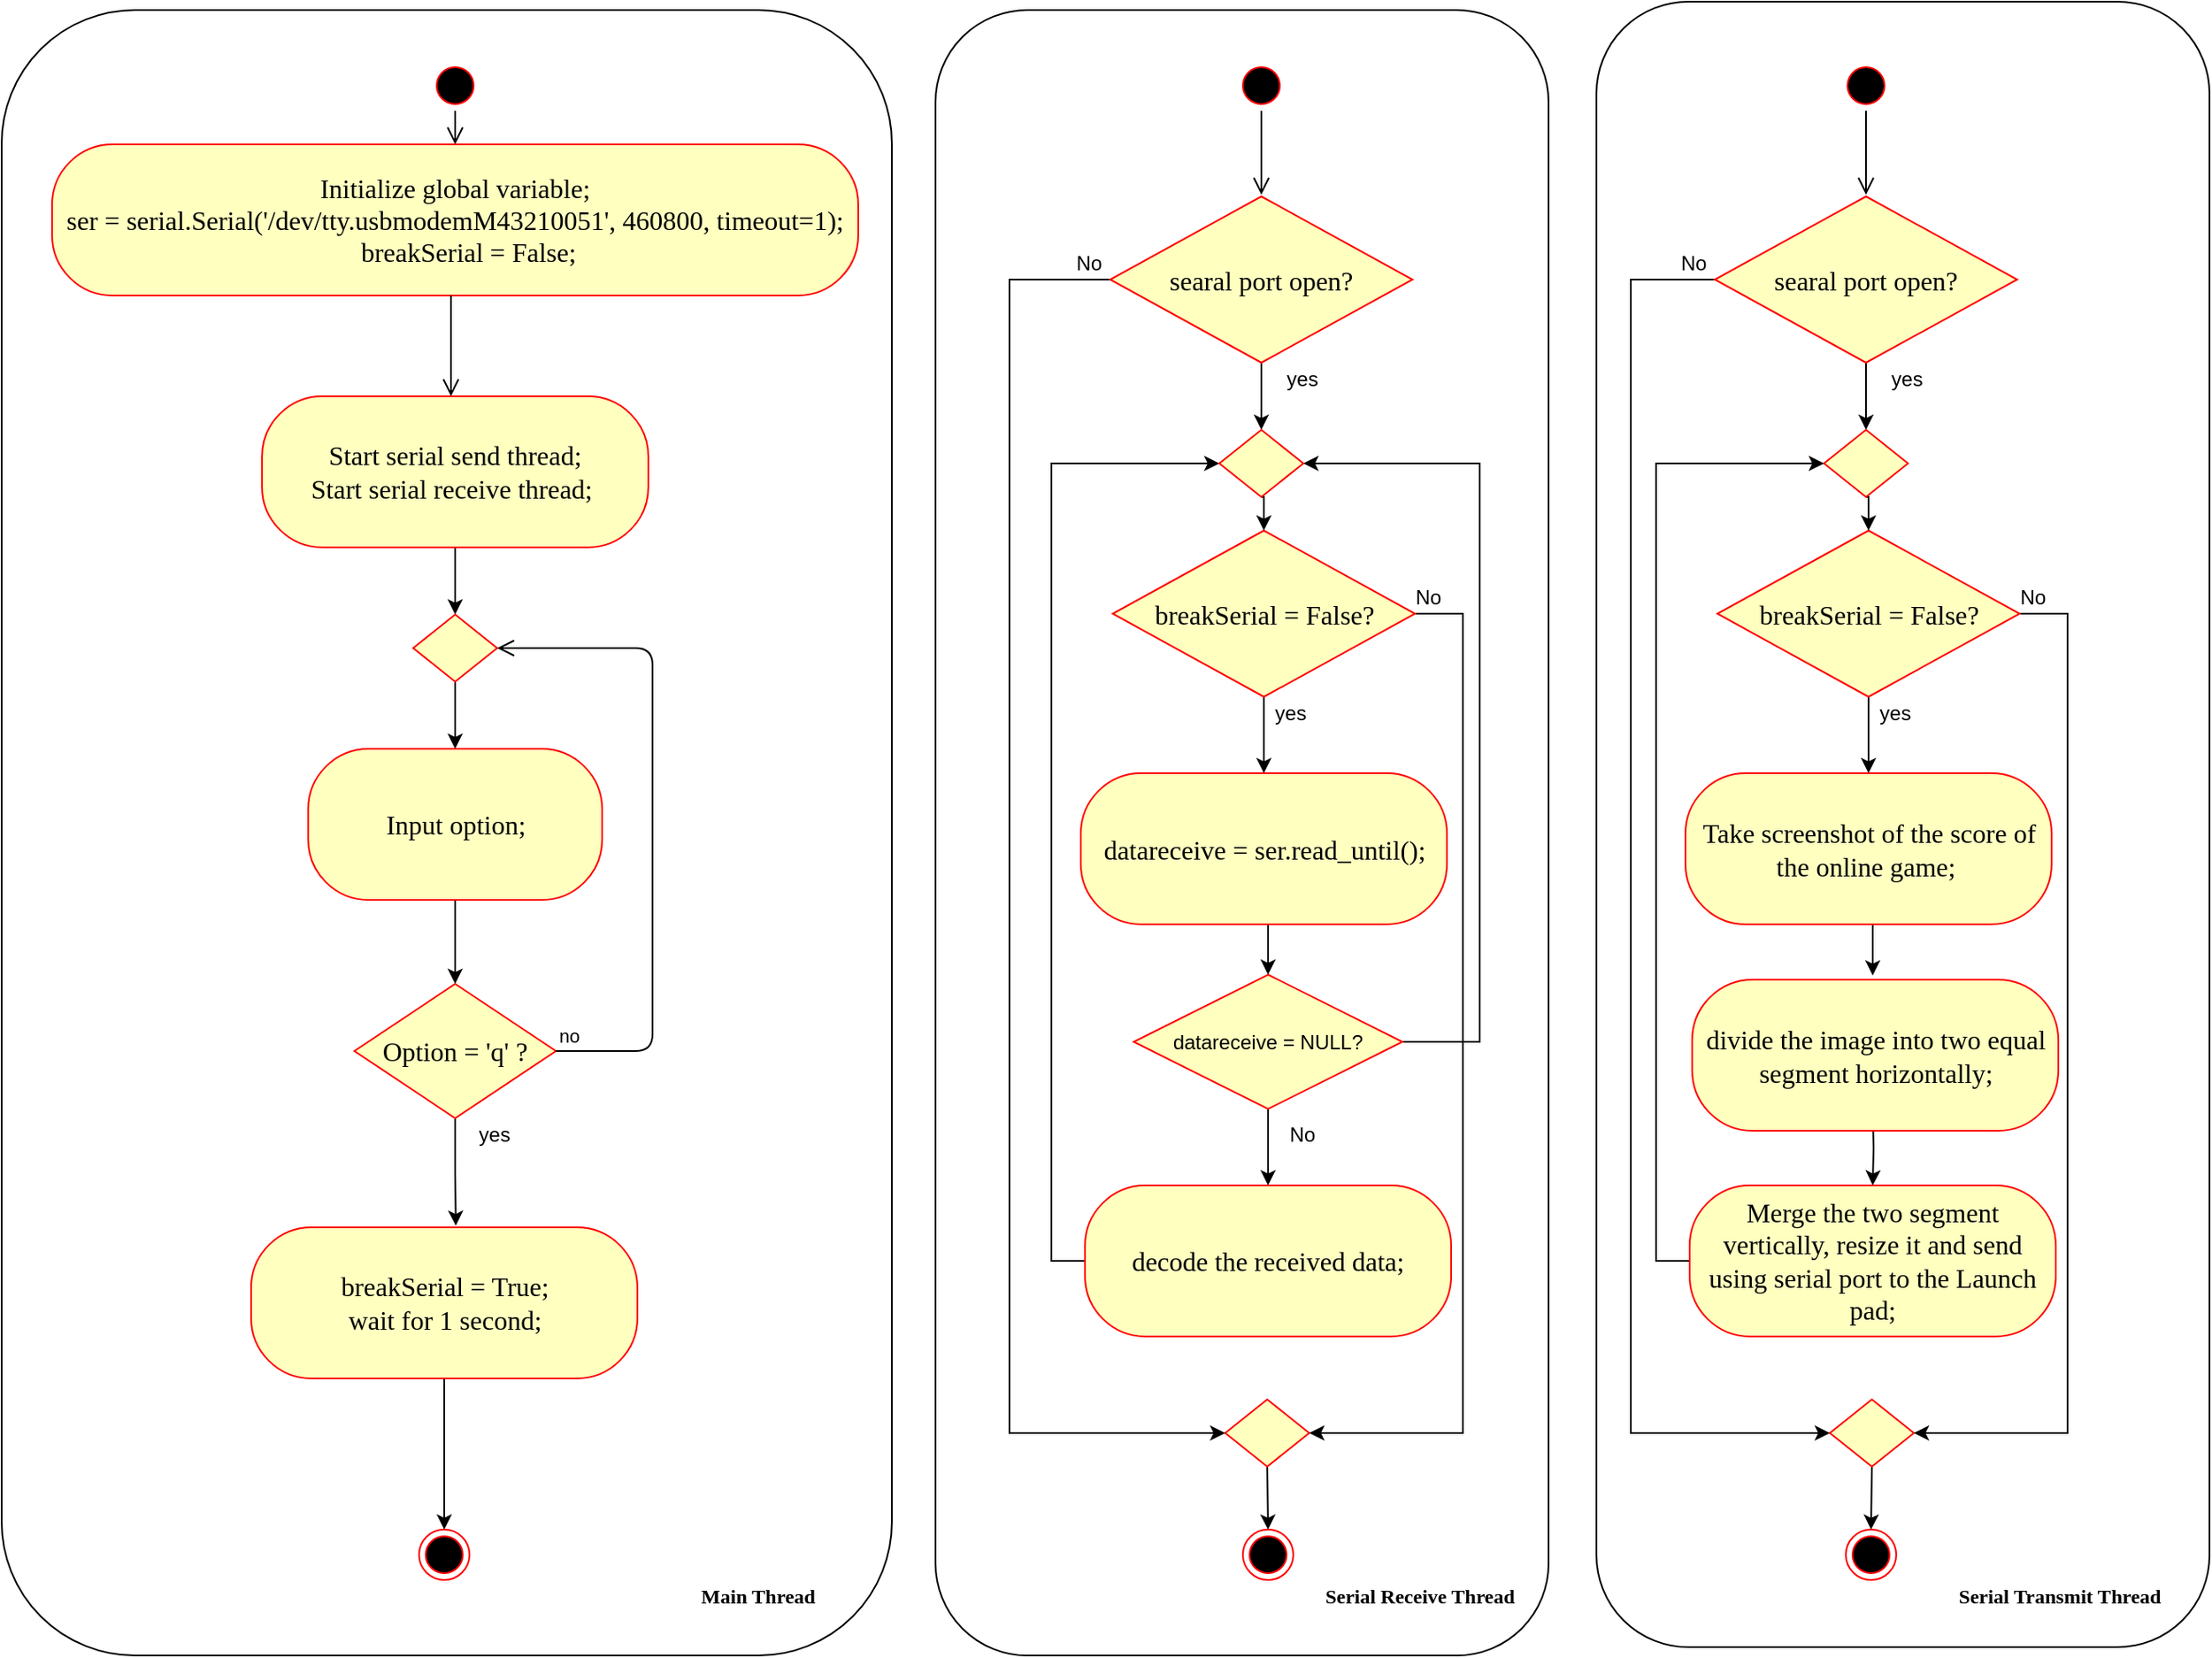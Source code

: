 <mxfile version="12.3.0" type="device" pages="1"><diagram id="6Cvo71vtBXoJaobv-San" name="Page-1"><mxGraphModel dx="2370" dy="1610" grid="1" gridSize="10" guides="1" tooltips="1" connect="1" arrows="1" fold="1" page="1" pageScale="1" pageWidth="850" pageHeight="1100" math="0" shadow="0"><root><mxCell id="0"/><mxCell id="1" parent="0"/><mxCell id="21hbCl7fgbwtV1augSnz-92" value="" style="rounded=1;whiteSpace=wrap;html=1;" vertex="1" parent="1"><mxGeometry x="949.5" y="85" width="365" height="980" as="geometry"/></mxCell><mxCell id="21hbCl7fgbwtV1augSnz-89" value="" style="rounded=1;whiteSpace=wrap;html=1;" vertex="1" parent="1"><mxGeometry x="556" y="90" width="365" height="980" as="geometry"/></mxCell><mxCell id="21hbCl7fgbwtV1augSnz-87" value="" style="rounded=1;whiteSpace=wrap;html=1;" vertex="1" parent="1"><mxGeometry y="90" width="530" height="980" as="geometry"/></mxCell><mxCell id="21hbCl7fgbwtV1augSnz-1" value="" style="ellipse;html=1;shape=startState;fillColor=#000000;strokeColor=#ff0000;" vertex="1" parent="1"><mxGeometry x="255" y="120" width="30" height="30" as="geometry"/></mxCell><mxCell id="21hbCl7fgbwtV1augSnz-2" value="" style="edgeStyle=orthogonalEdgeStyle;html=1;verticalAlign=bottom;endArrow=open;endSize=8;strokeColor=#000000;" edge="1" source="21hbCl7fgbwtV1augSnz-1" parent="1" target="21hbCl7fgbwtV1augSnz-3"><mxGeometry relative="1" as="geometry"><mxPoint x="142.5" y="140" as="targetPoint"/><Array as="points"><mxPoint x="277.5" y="140"/><mxPoint x="275.5" y="140"/></Array></mxGeometry></mxCell><mxCell id="21hbCl7fgbwtV1augSnz-3" value="&lt;font face=&quot;Times New Roman&quot;&gt;&lt;span style=&quot;font-size: 16px&quot;&gt;Initialize global variable;&lt;/span&gt;&lt;br&gt;&lt;div&gt;&lt;span style=&quot;font-size: 16px&quot;&gt;ser = serial.Serial('/dev/tty.usbmodemM43210051', 460800, timeout=1);&lt;/span&gt;&lt;/div&gt;&lt;div&gt;&lt;span style=&quot;font-size: 16px&quot;&gt;&amp;nbsp; &amp;nbsp; breakSerial = False;&lt;/span&gt;&lt;/div&gt;&lt;/font&gt;" style="rounded=1;whiteSpace=wrap;html=1;arcSize=40;fontColor=#000000;fillColor=#ffffc0;strokeColor=#ff0000;" vertex="1" parent="1"><mxGeometry x="30" y="170" width="480" height="90" as="geometry"/></mxCell><mxCell id="21hbCl7fgbwtV1augSnz-4" value="" style="edgeStyle=orthogonalEdgeStyle;html=1;verticalAlign=bottom;endArrow=open;endSize=8;strokeColor=#000000;" edge="1" source="21hbCl7fgbwtV1augSnz-3" parent="1"><mxGeometry relative="1" as="geometry"><mxPoint x="267.5" y="320" as="targetPoint"/><Array as="points"><mxPoint x="267.5" y="310"/></Array></mxGeometry></mxCell><mxCell id="21hbCl7fgbwtV1augSnz-12" style="edgeStyle=orthogonalEdgeStyle;rounded=0;orthogonalLoop=1;jettySize=auto;html=1;exitX=0.5;exitY=1;exitDx=0;exitDy=0;entryX=0.5;entryY=0;entryDx=0;entryDy=0;" edge="1" parent="1" source="21hbCl7fgbwtV1augSnz-5" target="21hbCl7fgbwtV1augSnz-6"><mxGeometry relative="1" as="geometry"/></mxCell><mxCell id="21hbCl7fgbwtV1augSnz-5" value="&lt;font face=&quot;Times New Roman&quot;&gt;&lt;span style=&quot;font-size: 16px&quot;&gt;Start serial send thread;&lt;br&gt;Start serial receive thread;&amp;nbsp;&lt;/span&gt;&lt;/font&gt;" style="rounded=1;whiteSpace=wrap;html=1;arcSize=40;fontColor=#000000;fillColor=#ffffc0;strokeColor=#ff0000;" vertex="1" parent="1"><mxGeometry x="155" y="320" width="230" height="90" as="geometry"/></mxCell><mxCell id="21hbCl7fgbwtV1augSnz-13" style="edgeStyle=orthogonalEdgeStyle;rounded=0;orthogonalLoop=1;jettySize=auto;html=1;exitX=0.5;exitY=1;exitDx=0;exitDy=0;" edge="1" parent="1" source="21hbCl7fgbwtV1augSnz-6" target="21hbCl7fgbwtV1augSnz-9"><mxGeometry relative="1" as="geometry"/></mxCell><mxCell id="21hbCl7fgbwtV1augSnz-6" value="" style="rhombus;whiteSpace=wrap;html=1;fillColor=#ffffc0;strokeColor=#ff0000;" vertex="1" parent="1"><mxGeometry x="245" y="450" width="50" height="40" as="geometry"/></mxCell><mxCell id="21hbCl7fgbwtV1augSnz-14" style="edgeStyle=orthogonalEdgeStyle;rounded=0;orthogonalLoop=1;jettySize=auto;html=1;exitX=0.5;exitY=1;exitDx=0;exitDy=0;entryX=0.5;entryY=0;entryDx=0;entryDy=0;" edge="1" parent="1" source="21hbCl7fgbwtV1augSnz-9" target="21hbCl7fgbwtV1augSnz-10"><mxGeometry relative="1" as="geometry"/></mxCell><mxCell id="21hbCl7fgbwtV1augSnz-9" value="&lt;font face=&quot;Times New Roman&quot;&gt;&lt;span style=&quot;font-size: 16px&quot;&gt;Input option;&lt;/span&gt;&lt;/font&gt;" style="rounded=1;whiteSpace=wrap;html=1;arcSize=40;fontColor=#000000;fillColor=#ffffc0;strokeColor=#ff0000;" vertex="1" parent="1"><mxGeometry x="182.5" y="530" width="175" height="90" as="geometry"/></mxCell><mxCell id="21hbCl7fgbwtV1augSnz-19" style="edgeStyle=orthogonalEdgeStyle;rounded=0;orthogonalLoop=1;jettySize=auto;html=1;exitX=0.5;exitY=1;exitDx=0;exitDy=0;entryX=0.53;entryY=-0.011;entryDx=0;entryDy=0;entryPerimeter=0;" edge="1" parent="1" source="21hbCl7fgbwtV1augSnz-10" target="21hbCl7fgbwtV1augSnz-15"><mxGeometry relative="1" as="geometry"/></mxCell><mxCell id="21hbCl7fgbwtV1augSnz-10" value="&lt;font face=&quot;Times New Roman&quot; style=&quot;font-size: 16px&quot;&gt;Option = 'q' ?&lt;/font&gt;" style="rhombus;whiteSpace=wrap;html=1;fillColor=#ffffc0;strokeColor=#ff0000;" vertex="1" parent="1"><mxGeometry x="210" y="670" width="120" height="80" as="geometry"/></mxCell><mxCell id="21hbCl7fgbwtV1augSnz-11" value="no" style="edgeStyle=orthogonalEdgeStyle;html=1;align=left;verticalAlign=bottom;endArrow=open;endSize=8;strokeColor=#000000;entryX=1;entryY=0.5;entryDx=0;entryDy=0;" edge="1" parent="1" source="21hbCl7fgbwtV1augSnz-10" target="21hbCl7fgbwtV1augSnz-6"><mxGeometry x="-1" relative="1" as="geometry"><mxPoint x="397.5" y="710" as="targetPoint"/><Array as="points"><mxPoint x="387.5" y="710"/><mxPoint x="387.5" y="470"/></Array></mxGeometry></mxCell><mxCell id="21hbCl7fgbwtV1augSnz-17" style="edgeStyle=orthogonalEdgeStyle;rounded=0;orthogonalLoop=1;jettySize=auto;html=1;exitX=0.5;exitY=1;exitDx=0;exitDy=0;entryX=0.5;entryY=0;entryDx=0;entryDy=0;" edge="1" parent="1" source="21hbCl7fgbwtV1augSnz-15" target="21hbCl7fgbwtV1augSnz-16"><mxGeometry relative="1" as="geometry"/></mxCell><mxCell id="21hbCl7fgbwtV1augSnz-15" value="&lt;font face=&quot;Times New Roman&quot; style=&quot;font-size: 16px&quot;&gt;&lt;span&gt;breakSerial = True;&lt;br&gt;&lt;/span&gt;wait for 1 second;&lt;/font&gt;" style="rounded=1;whiteSpace=wrap;html=1;arcSize=40;fontColor=#000000;fillColor=#ffffc0;strokeColor=#ff0000;" vertex="1" parent="1"><mxGeometry x="148.5" y="815" width="230" height="90" as="geometry"/></mxCell><mxCell id="21hbCl7fgbwtV1augSnz-16" value="" style="ellipse;html=1;shape=endState;fillColor=#000000;strokeColor=#ff0000;" vertex="1" parent="1"><mxGeometry x="248.5" y="995" width="30" height="30" as="geometry"/></mxCell><mxCell id="21hbCl7fgbwtV1augSnz-20" value="yes" style="text;html=1;align=center;verticalAlign=middle;resizable=0;points=[];;autosize=1;" vertex="1" parent="1"><mxGeometry x="277.5" y="750" width="30" height="20" as="geometry"/></mxCell><mxCell id="21hbCl7fgbwtV1augSnz-21" value="" style="ellipse;html=1;shape=startState;fillColor=#000000;strokeColor=#ff0000;" vertex="1" parent="1"><mxGeometry x="735" y="120" width="30" height="30" as="geometry"/></mxCell><mxCell id="21hbCl7fgbwtV1augSnz-22" value="" style="edgeStyle=orthogonalEdgeStyle;html=1;verticalAlign=bottom;endArrow=open;endSize=8;strokeColor=#000000;" edge="1" parent="1" source="21hbCl7fgbwtV1augSnz-21"><mxGeometry relative="1" as="geometry"><mxPoint x="750" y="200" as="targetPoint"/><Array as="points"><mxPoint x="757.5" y="140"/><mxPoint x="755.5" y="140"/></Array></mxGeometry></mxCell><mxCell id="21hbCl7fgbwtV1augSnz-60" style="edgeStyle=orthogonalEdgeStyle;rounded=0;orthogonalLoop=1;jettySize=auto;html=1;exitX=0.5;exitY=1;exitDx=0;exitDy=0;entryX=0.5;entryY=0;entryDx=0;entryDy=0;strokeColor=#000000;" edge="1" parent="1" source="21hbCl7fgbwtV1augSnz-28" target="21hbCl7fgbwtV1augSnz-36"><mxGeometry relative="1" as="geometry"/></mxCell><mxCell id="21hbCl7fgbwtV1augSnz-28" value="" style="rhombus;whiteSpace=wrap;html=1;fillColor=#ffffc0;strokeColor=#ff0000;" vertex="1" parent="1"><mxGeometry x="728.5" y="917.5" width="50" height="40" as="geometry"/></mxCell><mxCell id="21hbCl7fgbwtV1augSnz-52" style="edgeStyle=orthogonalEdgeStyle;rounded=0;orthogonalLoop=1;jettySize=auto;html=1;exitX=0.5;exitY=1;exitDx=0;exitDy=0;entryX=0.5;entryY=0;entryDx=0;entryDy=0;strokeColor=#000000;" edge="1" parent="1" source="21hbCl7fgbwtV1augSnz-32" target="21hbCl7fgbwtV1augSnz-48"><mxGeometry relative="1" as="geometry"/></mxCell><mxCell id="21hbCl7fgbwtV1augSnz-55" style="edgeStyle=orthogonalEdgeStyle;rounded=0;orthogonalLoop=1;jettySize=auto;html=1;exitX=1;exitY=0.5;exitDx=0;exitDy=0;entryX=1;entryY=0.5;entryDx=0;entryDy=0;strokeColor=#000000;" edge="1" parent="1" source="21hbCl7fgbwtV1augSnz-32" target="21hbCl7fgbwtV1augSnz-49"><mxGeometry relative="1" as="geometry"><Array as="points"><mxPoint x="880" y="705"/><mxPoint x="880" y="360"/></Array></mxGeometry></mxCell><mxCell id="21hbCl7fgbwtV1augSnz-32" value="datareceive = NULL?" style="rhombus;whiteSpace=wrap;html=1;fillColor=#ffffc0;strokeColor=#ff0000;" vertex="1" parent="1"><mxGeometry x="674" y="664.5" width="160" height="80" as="geometry"/></mxCell><mxCell id="21hbCl7fgbwtV1augSnz-36" value="" style="ellipse;html=1;shape=endState;fillColor=#000000;strokeColor=#ff0000;" vertex="1" parent="1"><mxGeometry x="739" y="995" width="30" height="30" as="geometry"/></mxCell><mxCell id="21hbCl7fgbwtV1augSnz-50" style="edgeStyle=orthogonalEdgeStyle;rounded=0;orthogonalLoop=1;jettySize=auto;html=1;exitX=0.5;exitY=1;exitDx=0;exitDy=0;entryX=0.5;entryY=0;entryDx=0;entryDy=0;strokeColor=#000000;" edge="1" parent="1" source="21hbCl7fgbwtV1augSnz-40" target="21hbCl7fgbwtV1augSnz-49"><mxGeometry relative="1" as="geometry"/></mxCell><mxCell id="21hbCl7fgbwtV1augSnz-58" style="edgeStyle=orthogonalEdgeStyle;rounded=0;orthogonalLoop=1;jettySize=auto;html=1;exitX=0;exitY=0.5;exitDx=0;exitDy=0;entryX=0;entryY=0.5;entryDx=0;entryDy=0;strokeColor=#000000;" edge="1" parent="1" source="21hbCl7fgbwtV1augSnz-40" target="21hbCl7fgbwtV1augSnz-28"><mxGeometry relative="1" as="geometry"><Array as="points"><mxPoint x="600" y="251"/><mxPoint x="600" y="938"/></Array></mxGeometry></mxCell><mxCell id="21hbCl7fgbwtV1augSnz-40" value="&lt;font face=&quot;Times New Roman&quot; style=&quot;font-size: 16px&quot;&gt;searal port open?&lt;/font&gt;" style="rhombus;whiteSpace=wrap;html=1;fillColor=#ffffc0;strokeColor=#ff0000;" vertex="1" parent="1"><mxGeometry x="660" y="201" width="180" height="99" as="geometry"/></mxCell><mxCell id="21hbCl7fgbwtV1augSnz-41" value="yes" style="text;html=1;align=center;verticalAlign=middle;resizable=0;points=[];;autosize=1;" vertex="1" parent="1"><mxGeometry x="759" y="300" width="30" height="20" as="geometry"/></mxCell><mxCell id="21hbCl7fgbwtV1augSnz-45" style="edgeStyle=orthogonalEdgeStyle;rounded=0;orthogonalLoop=1;jettySize=auto;html=1;exitX=0.5;exitY=1;exitDx=0;exitDy=0;entryX=0.5;entryY=0;entryDx=0;entryDy=0;strokeColor=#000000;" edge="1" parent="1" source="21hbCl7fgbwtV1augSnz-42" target="21hbCl7fgbwtV1augSnz-44"><mxGeometry relative="1" as="geometry"/></mxCell><mxCell id="21hbCl7fgbwtV1augSnz-56" style="edgeStyle=orthogonalEdgeStyle;rounded=0;orthogonalLoop=1;jettySize=auto;html=1;exitX=1;exitY=0.5;exitDx=0;exitDy=0;entryX=1;entryY=0.5;entryDx=0;entryDy=0;strokeColor=#000000;" edge="1" parent="1" source="21hbCl7fgbwtV1augSnz-42" target="21hbCl7fgbwtV1augSnz-28"><mxGeometry relative="1" as="geometry"><Array as="points"><mxPoint x="870" y="450"/><mxPoint x="870" y="938"/></Array></mxGeometry></mxCell><mxCell id="21hbCl7fgbwtV1augSnz-42" value="&lt;span style=&quot;font-family: &amp;#34;times new roman&amp;#34; ; font-size: 16px&quot;&gt;breakSerial = False?&lt;/span&gt;" style="rhombus;whiteSpace=wrap;html=1;fillColor=#ffffc0;strokeColor=#ff0000;" vertex="1" parent="1"><mxGeometry x="661.5" y="400" width="180" height="99" as="geometry"/></mxCell><mxCell id="21hbCl7fgbwtV1augSnz-47" style="edgeStyle=orthogonalEdgeStyle;rounded=0;orthogonalLoop=1;jettySize=auto;html=1;exitX=0.5;exitY=1;exitDx=0;exitDy=0;entryX=0.5;entryY=0;entryDx=0;entryDy=0;strokeColor=#000000;" edge="1" parent="1" source="21hbCl7fgbwtV1augSnz-44" target="21hbCl7fgbwtV1augSnz-32"><mxGeometry relative="1" as="geometry"/></mxCell><mxCell id="21hbCl7fgbwtV1augSnz-44" value="&lt;font face=&quot;Times New Roman&quot;&gt;&lt;span style=&quot;font-size: 16px&quot;&gt;datareceive = ser.read_until();&lt;/span&gt;&lt;/font&gt;" style="rounded=1;whiteSpace=wrap;html=1;arcSize=40;fontColor=#000000;fillColor=#ffffc0;strokeColor=#ff0000;" vertex="1" parent="1"><mxGeometry x="642.5" y="544.5" width="218" height="90" as="geometry"/></mxCell><mxCell id="21hbCl7fgbwtV1augSnz-46" value="yes" style="text;html=1;align=center;verticalAlign=middle;resizable=0;points=[];;autosize=1;" vertex="1" parent="1"><mxGeometry x="751.5" y="499" width="30" height="20" as="geometry"/></mxCell><mxCell id="21hbCl7fgbwtV1augSnz-54" style="edgeStyle=orthogonalEdgeStyle;rounded=0;orthogonalLoop=1;jettySize=auto;html=1;exitX=0;exitY=0.5;exitDx=0;exitDy=0;entryX=0;entryY=0.5;entryDx=0;entryDy=0;strokeColor=#000000;" edge="1" parent="1" source="21hbCl7fgbwtV1augSnz-48" target="21hbCl7fgbwtV1augSnz-49"><mxGeometry relative="1" as="geometry"/></mxCell><mxCell id="21hbCl7fgbwtV1augSnz-48" value="&lt;font face=&quot;Times New Roman&quot;&gt;&lt;span style=&quot;font-size: 16px&quot;&gt;decode the received data;&lt;/span&gt;&lt;/font&gt;" style="rounded=1;whiteSpace=wrap;html=1;arcSize=40;fontColor=#000000;fillColor=#ffffc0;strokeColor=#ff0000;" vertex="1" parent="1"><mxGeometry x="645" y="790" width="218" height="90" as="geometry"/></mxCell><mxCell id="21hbCl7fgbwtV1augSnz-51" style="edgeStyle=orthogonalEdgeStyle;rounded=0;orthogonalLoop=1;jettySize=auto;html=1;exitX=0.5;exitY=1;exitDx=0;exitDy=0;entryX=0.5;entryY=0;entryDx=0;entryDy=0;strokeColor=#000000;" edge="1" parent="1" source="21hbCl7fgbwtV1augSnz-49" target="21hbCl7fgbwtV1augSnz-42"><mxGeometry relative="1" as="geometry"/></mxCell><mxCell id="21hbCl7fgbwtV1augSnz-49" value="" style="rhombus;whiteSpace=wrap;html=1;fillColor=#ffffc0;strokeColor=#ff0000;" vertex="1" parent="1"><mxGeometry x="725" y="340" width="50" height="40" as="geometry"/></mxCell><mxCell id="21hbCl7fgbwtV1augSnz-53" value="No" style="text;html=1;align=center;verticalAlign=middle;resizable=0;points=[];;autosize=1;" vertex="1" parent="1"><mxGeometry x="759" y="750" width="30" height="20" as="geometry"/></mxCell><mxCell id="21hbCl7fgbwtV1augSnz-57" value="No" style="text;html=1;align=center;verticalAlign=middle;resizable=0;points=[];;autosize=1;" vertex="1" parent="1"><mxGeometry x="834" y="429.5" width="30" height="20" as="geometry"/></mxCell><mxCell id="21hbCl7fgbwtV1augSnz-59" value="No" style="text;html=1;align=center;verticalAlign=middle;resizable=0;points=[];;autosize=1;" vertex="1" parent="1"><mxGeometry x="631.5" y="230.5" width="30" height="20" as="geometry"/></mxCell><mxCell id="21hbCl7fgbwtV1augSnz-61" value="" style="ellipse;html=1;shape=startState;fillColor=#000000;strokeColor=#ff0000;" vertex="1" parent="1"><mxGeometry x="1095" y="120" width="30" height="30" as="geometry"/></mxCell><mxCell id="21hbCl7fgbwtV1augSnz-62" value="" style="edgeStyle=orthogonalEdgeStyle;html=1;verticalAlign=bottom;endArrow=open;endSize=8;strokeColor=#000000;" edge="1" parent="1" source="21hbCl7fgbwtV1augSnz-61"><mxGeometry relative="1" as="geometry"><mxPoint x="1110" y="200" as="targetPoint"/><Array as="points"><mxPoint x="1117.5" y="140"/><mxPoint x="1115.5" y="140"/></Array></mxGeometry></mxCell><mxCell id="21hbCl7fgbwtV1augSnz-63" style="edgeStyle=orthogonalEdgeStyle;rounded=0;orthogonalLoop=1;jettySize=auto;html=1;exitX=0.5;exitY=1;exitDx=0;exitDy=0;entryX=0.5;entryY=0;entryDx=0;entryDy=0;strokeColor=#000000;" edge="1" parent="1" source="21hbCl7fgbwtV1augSnz-64" target="21hbCl7fgbwtV1augSnz-68"><mxGeometry relative="1" as="geometry"/></mxCell><mxCell id="21hbCl7fgbwtV1augSnz-64" value="" style="rhombus;whiteSpace=wrap;html=1;fillColor=#ffffc0;strokeColor=#ff0000;" vertex="1" parent="1"><mxGeometry x="1088.5" y="917.5" width="50" height="40" as="geometry"/></mxCell><mxCell id="21hbCl7fgbwtV1augSnz-65" style="edgeStyle=orthogonalEdgeStyle;rounded=0;orthogonalLoop=1;jettySize=auto;html=1;exitX=0.5;exitY=1;exitDx=0;exitDy=0;entryX=0.5;entryY=0;entryDx=0;entryDy=0;strokeColor=#000000;" edge="1" parent="1" target="21hbCl7fgbwtV1augSnz-80"><mxGeometry relative="1" as="geometry"><mxPoint x="1114" y="745" as="sourcePoint"/></mxGeometry></mxCell><mxCell id="21hbCl7fgbwtV1augSnz-68" value="" style="ellipse;html=1;shape=endState;fillColor=#000000;strokeColor=#ff0000;" vertex="1" parent="1"><mxGeometry x="1098" y="995" width="30" height="30" as="geometry"/></mxCell><mxCell id="21hbCl7fgbwtV1augSnz-69" style="edgeStyle=orthogonalEdgeStyle;rounded=0;orthogonalLoop=1;jettySize=auto;html=1;exitX=0.5;exitY=1;exitDx=0;exitDy=0;entryX=0.5;entryY=0;entryDx=0;entryDy=0;strokeColor=#000000;" edge="1" parent="1" source="21hbCl7fgbwtV1augSnz-71" target="21hbCl7fgbwtV1augSnz-82"><mxGeometry relative="1" as="geometry"/></mxCell><mxCell id="21hbCl7fgbwtV1augSnz-94" style="edgeStyle=orthogonalEdgeStyle;rounded=0;orthogonalLoop=1;jettySize=auto;html=1;exitX=0;exitY=0.5;exitDx=0;exitDy=0;entryX=0;entryY=0.5;entryDx=0;entryDy=0;strokeColor=#000000;" edge="1" parent="1" source="21hbCl7fgbwtV1augSnz-71" target="21hbCl7fgbwtV1augSnz-64"><mxGeometry relative="1" as="geometry"><Array as="points"><mxPoint x="970" y="250"/><mxPoint x="970" y="938"/></Array></mxGeometry></mxCell><mxCell id="21hbCl7fgbwtV1augSnz-71" value="&lt;font face=&quot;Times New Roman&quot; style=&quot;font-size: 16px&quot;&gt;searal port open?&lt;/font&gt;" style="rhombus;whiteSpace=wrap;html=1;fillColor=#ffffc0;strokeColor=#ff0000;" vertex="1" parent="1"><mxGeometry x="1020" y="201" width="180" height="99" as="geometry"/></mxCell><mxCell id="21hbCl7fgbwtV1augSnz-72" value="yes" style="text;html=1;align=center;verticalAlign=middle;resizable=0;points=[];;autosize=1;" vertex="1" parent="1"><mxGeometry x="1119" y="300" width="30" height="20" as="geometry"/></mxCell><mxCell id="21hbCl7fgbwtV1augSnz-73" style="edgeStyle=orthogonalEdgeStyle;rounded=0;orthogonalLoop=1;jettySize=auto;html=1;exitX=0.5;exitY=1;exitDx=0;exitDy=0;entryX=0.5;entryY=0;entryDx=0;entryDy=0;strokeColor=#000000;" edge="1" parent="1" source="21hbCl7fgbwtV1augSnz-75" target="21hbCl7fgbwtV1augSnz-77"><mxGeometry relative="1" as="geometry"/></mxCell><mxCell id="21hbCl7fgbwtV1augSnz-74" style="edgeStyle=orthogonalEdgeStyle;rounded=0;orthogonalLoop=1;jettySize=auto;html=1;exitX=1;exitY=0.5;exitDx=0;exitDy=0;entryX=1;entryY=0.5;entryDx=0;entryDy=0;strokeColor=#000000;" edge="1" parent="1" source="21hbCl7fgbwtV1augSnz-75" target="21hbCl7fgbwtV1augSnz-64"><mxGeometry relative="1" as="geometry"><Array as="points"><mxPoint x="1230" y="450"/><mxPoint x="1230" y="938"/></Array></mxGeometry></mxCell><mxCell id="21hbCl7fgbwtV1augSnz-75" value="&lt;span style=&quot;font-family: &amp;#34;times new roman&amp;#34; ; font-size: 16px&quot;&gt;breakSerial = False?&lt;/span&gt;" style="rhombus;whiteSpace=wrap;html=1;fillColor=#ffffc0;strokeColor=#ff0000;" vertex="1" parent="1"><mxGeometry x="1021.5" y="400" width="180" height="99" as="geometry"/></mxCell><mxCell id="21hbCl7fgbwtV1augSnz-76" style="edgeStyle=orthogonalEdgeStyle;rounded=0;orthogonalLoop=1;jettySize=auto;html=1;exitX=0.5;exitY=1;exitDx=0;exitDy=0;entryX=0.5;entryY=0;entryDx=0;entryDy=0;strokeColor=#000000;" edge="1" parent="1" source="21hbCl7fgbwtV1augSnz-77"><mxGeometry relative="1" as="geometry"><mxPoint x="1114" y="665" as="targetPoint"/></mxGeometry></mxCell><mxCell id="21hbCl7fgbwtV1augSnz-77" value="&lt;font face=&quot;Times New Roman&quot;&gt;&lt;span style=&quot;font-size: 16px&quot;&gt;Take screenshot of the score of the online game;&amp;nbsp;&lt;/span&gt;&lt;/font&gt;" style="rounded=1;whiteSpace=wrap;html=1;arcSize=40;fontColor=#000000;fillColor=#ffffc0;strokeColor=#ff0000;" vertex="1" parent="1"><mxGeometry x="1002.5" y="544.5" width="218" height="90" as="geometry"/></mxCell><mxCell id="21hbCl7fgbwtV1augSnz-78" value="yes" style="text;html=1;align=center;verticalAlign=middle;resizable=0;points=[];;autosize=1;" vertex="1" parent="1"><mxGeometry x="1111.5" y="499" width="30" height="20" as="geometry"/></mxCell><mxCell id="21hbCl7fgbwtV1augSnz-79" style="edgeStyle=orthogonalEdgeStyle;rounded=0;orthogonalLoop=1;jettySize=auto;html=1;exitX=0;exitY=0.5;exitDx=0;exitDy=0;entryX=0;entryY=0.5;entryDx=0;entryDy=0;strokeColor=#000000;" edge="1" parent="1" source="21hbCl7fgbwtV1augSnz-80" target="21hbCl7fgbwtV1augSnz-82"><mxGeometry relative="1" as="geometry"/></mxCell><mxCell id="21hbCl7fgbwtV1augSnz-80" value="&lt;font face=&quot;Times New Roman&quot;&gt;&lt;span style=&quot;font-size: 16px&quot;&gt;Merge the two segment vertically, resize it and send using serial port to the Launch pad;&lt;/span&gt;&lt;/font&gt;" style="rounded=1;whiteSpace=wrap;html=1;arcSize=40;fontColor=#000000;fillColor=#ffffc0;strokeColor=#ff0000;" vertex="1" parent="1"><mxGeometry x="1005" y="790" width="218" height="90" as="geometry"/></mxCell><mxCell id="21hbCl7fgbwtV1augSnz-81" style="edgeStyle=orthogonalEdgeStyle;rounded=0;orthogonalLoop=1;jettySize=auto;html=1;exitX=0.5;exitY=1;exitDx=0;exitDy=0;entryX=0.5;entryY=0;entryDx=0;entryDy=0;strokeColor=#000000;" edge="1" parent="1" source="21hbCl7fgbwtV1augSnz-82" target="21hbCl7fgbwtV1augSnz-75"><mxGeometry relative="1" as="geometry"/></mxCell><mxCell id="21hbCl7fgbwtV1augSnz-82" value="" style="rhombus;whiteSpace=wrap;html=1;fillColor=#ffffc0;strokeColor=#ff0000;" vertex="1" parent="1"><mxGeometry x="1085" y="340" width="50" height="40" as="geometry"/></mxCell><mxCell id="21hbCl7fgbwtV1augSnz-84" value="No" style="text;html=1;align=center;verticalAlign=middle;resizable=0;points=[];;autosize=1;" vertex="1" parent="1"><mxGeometry x="1194" y="429.5" width="30" height="20" as="geometry"/></mxCell><mxCell id="21hbCl7fgbwtV1augSnz-85" value="No" style="text;html=1;align=center;verticalAlign=middle;resizable=0;points=[];;autosize=1;" vertex="1" parent="1"><mxGeometry x="991.5" y="230.5" width="30" height="20" as="geometry"/></mxCell><mxCell id="21hbCl7fgbwtV1augSnz-86" value="&lt;font face=&quot;Times New Roman&quot;&gt;&lt;span style=&quot;font-size: 16px&quot;&gt;divide the image into two equal segment horizontally;&lt;/span&gt;&lt;/font&gt;" style="rounded=1;whiteSpace=wrap;html=1;arcSize=40;fontColor=#000000;fillColor=#ffffc0;strokeColor=#ff0000;" vertex="1" parent="1"><mxGeometry x="1006.5" y="667.5" width="218" height="90" as="geometry"/></mxCell><mxCell id="21hbCl7fgbwtV1augSnz-88" value="&lt;b&gt;&lt;font face=&quot;Times New Roman&quot;&gt;Main Thread&lt;/font&gt;&lt;/b&gt;" style="text;html=1;align=center;verticalAlign=middle;resizable=0;points=[];;autosize=1;" vertex="1" parent="1"><mxGeometry x="410" y="1025" width="80" height="20" as="geometry"/></mxCell><mxCell id="21hbCl7fgbwtV1augSnz-91" value="&lt;b&gt;&lt;font face=&quot;Times New Roman&quot;&gt;Serial Receive Thread&lt;/font&gt;&lt;/b&gt;" style="text;html=1;align=center;verticalAlign=middle;resizable=0;points=[];;autosize=1;" vertex="1" parent="1"><mxGeometry x="778.5" y="1025" width="130" height="20" as="geometry"/></mxCell><mxCell id="21hbCl7fgbwtV1augSnz-93" value="&lt;b&gt;&lt;font face=&quot;Times New Roman&quot;&gt;Serial Transmit Thread&lt;/font&gt;&lt;/b&gt;" style="text;html=1;align=center;verticalAlign=middle;resizable=0;points=[];;autosize=1;" vertex="1" parent="1"><mxGeometry x="1154.5" y="1025" width="140" height="20" as="geometry"/></mxCell></root></mxGraphModel></diagram></mxfile>